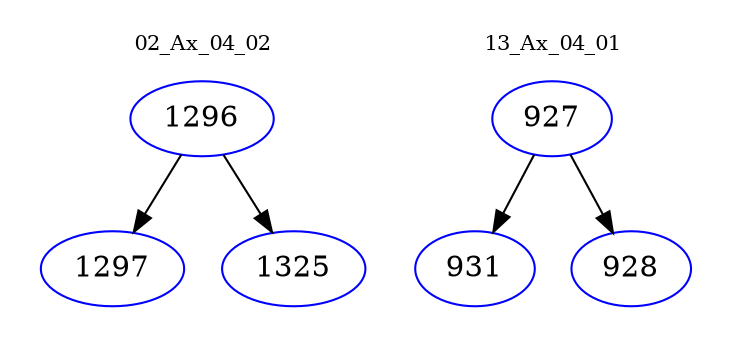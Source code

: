 digraph{
subgraph cluster_0 {
color = white
label = "02_Ax_04_02";
fontsize=10;
T0_1296 [label="1296", color="blue"]
T0_1296 -> T0_1297 [color="black"]
T0_1297 [label="1297", color="blue"]
T0_1296 -> T0_1325 [color="black"]
T0_1325 [label="1325", color="blue"]
}
subgraph cluster_1 {
color = white
label = "13_Ax_04_01";
fontsize=10;
T1_927 [label="927", color="blue"]
T1_927 -> T1_931 [color="black"]
T1_931 [label="931", color="blue"]
T1_927 -> T1_928 [color="black"]
T1_928 [label="928", color="blue"]
}
}

